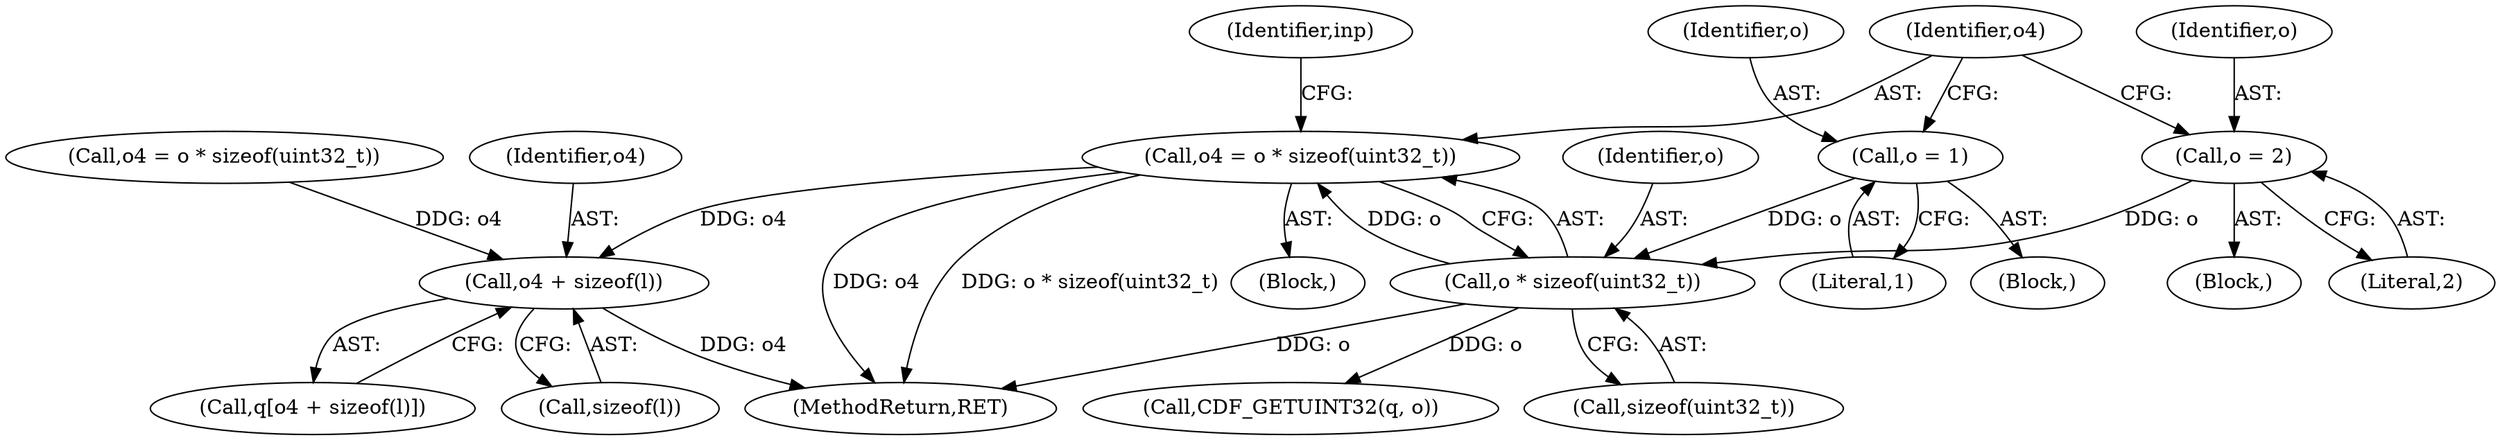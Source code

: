 digraph "0_file_93e063ee374b6a75729df9e7201fb511e47e259d@API" {
"1000392" [label="(Call,o4 = o * sizeof(uint32_t))"];
"1000394" [label="(Call,o * sizeof(uint32_t))"];
"1000389" [label="(Call,o = 1)"];
"1000381" [label="(Call,o = 2)"];
"1000760" [label="(Call,o4 + sizeof(l))"];
"1000392" [label="(Call,o4 = o * sizeof(uint32_t))"];
"1000389" [label="(Call,o = 1)"];
"1000381" [label="(Call,o = 2)"];
"1000394" [label="(Call,o * sizeof(uint32_t))"];
"1000395" [label="(Identifier,o)"];
"1000871" [label="(MethodReturn,RET)"];
"1000762" [label="(Call,sizeof(l))"];
"1000383" [label="(Literal,2)"];
"1000393" [label="(Identifier,o4)"];
"1000761" [label="(Identifier,o4)"];
"1000385" [label="(Block,)"];
"1000758" [label="(Call,q[o4 + sizeof(l)])"];
"1000799" [label="(Call,o4 = o * sizeof(uint32_t))"];
"1000391" [label="(Literal,1)"];
"1000396" [label="(Call,sizeof(uint32_t))"];
"1000402" [label="(Identifier,inp)"];
"1000733" [label="(Call,CDF_GETUINT32(q, o))"];
"1000382" [label="(Identifier,o)"];
"1000367" [label="(Block,)"];
"1000760" [label="(Call,o4 + sizeof(l))"];
"1000390" [label="(Identifier,o)"];
"1000258" [label="(Block,)"];
"1000392" -> "1000258"  [label="AST: "];
"1000392" -> "1000394"  [label="CFG: "];
"1000393" -> "1000392"  [label="AST: "];
"1000394" -> "1000392"  [label="AST: "];
"1000402" -> "1000392"  [label="CFG: "];
"1000392" -> "1000871"  [label="DDG: o * sizeof(uint32_t)"];
"1000392" -> "1000871"  [label="DDG: o4"];
"1000394" -> "1000392"  [label="DDG: o"];
"1000392" -> "1000760"  [label="DDG: o4"];
"1000394" -> "1000396"  [label="CFG: "];
"1000395" -> "1000394"  [label="AST: "];
"1000396" -> "1000394"  [label="AST: "];
"1000394" -> "1000871"  [label="DDG: o"];
"1000389" -> "1000394"  [label="DDG: o"];
"1000381" -> "1000394"  [label="DDG: o"];
"1000394" -> "1000733"  [label="DDG: o"];
"1000389" -> "1000385"  [label="AST: "];
"1000389" -> "1000391"  [label="CFG: "];
"1000390" -> "1000389"  [label="AST: "];
"1000391" -> "1000389"  [label="AST: "];
"1000393" -> "1000389"  [label="CFG: "];
"1000381" -> "1000367"  [label="AST: "];
"1000381" -> "1000383"  [label="CFG: "];
"1000382" -> "1000381"  [label="AST: "];
"1000383" -> "1000381"  [label="AST: "];
"1000393" -> "1000381"  [label="CFG: "];
"1000760" -> "1000758"  [label="AST: "];
"1000760" -> "1000762"  [label="CFG: "];
"1000761" -> "1000760"  [label="AST: "];
"1000762" -> "1000760"  [label="AST: "];
"1000758" -> "1000760"  [label="CFG: "];
"1000760" -> "1000871"  [label="DDG: o4"];
"1000799" -> "1000760"  [label="DDG: o4"];
}
